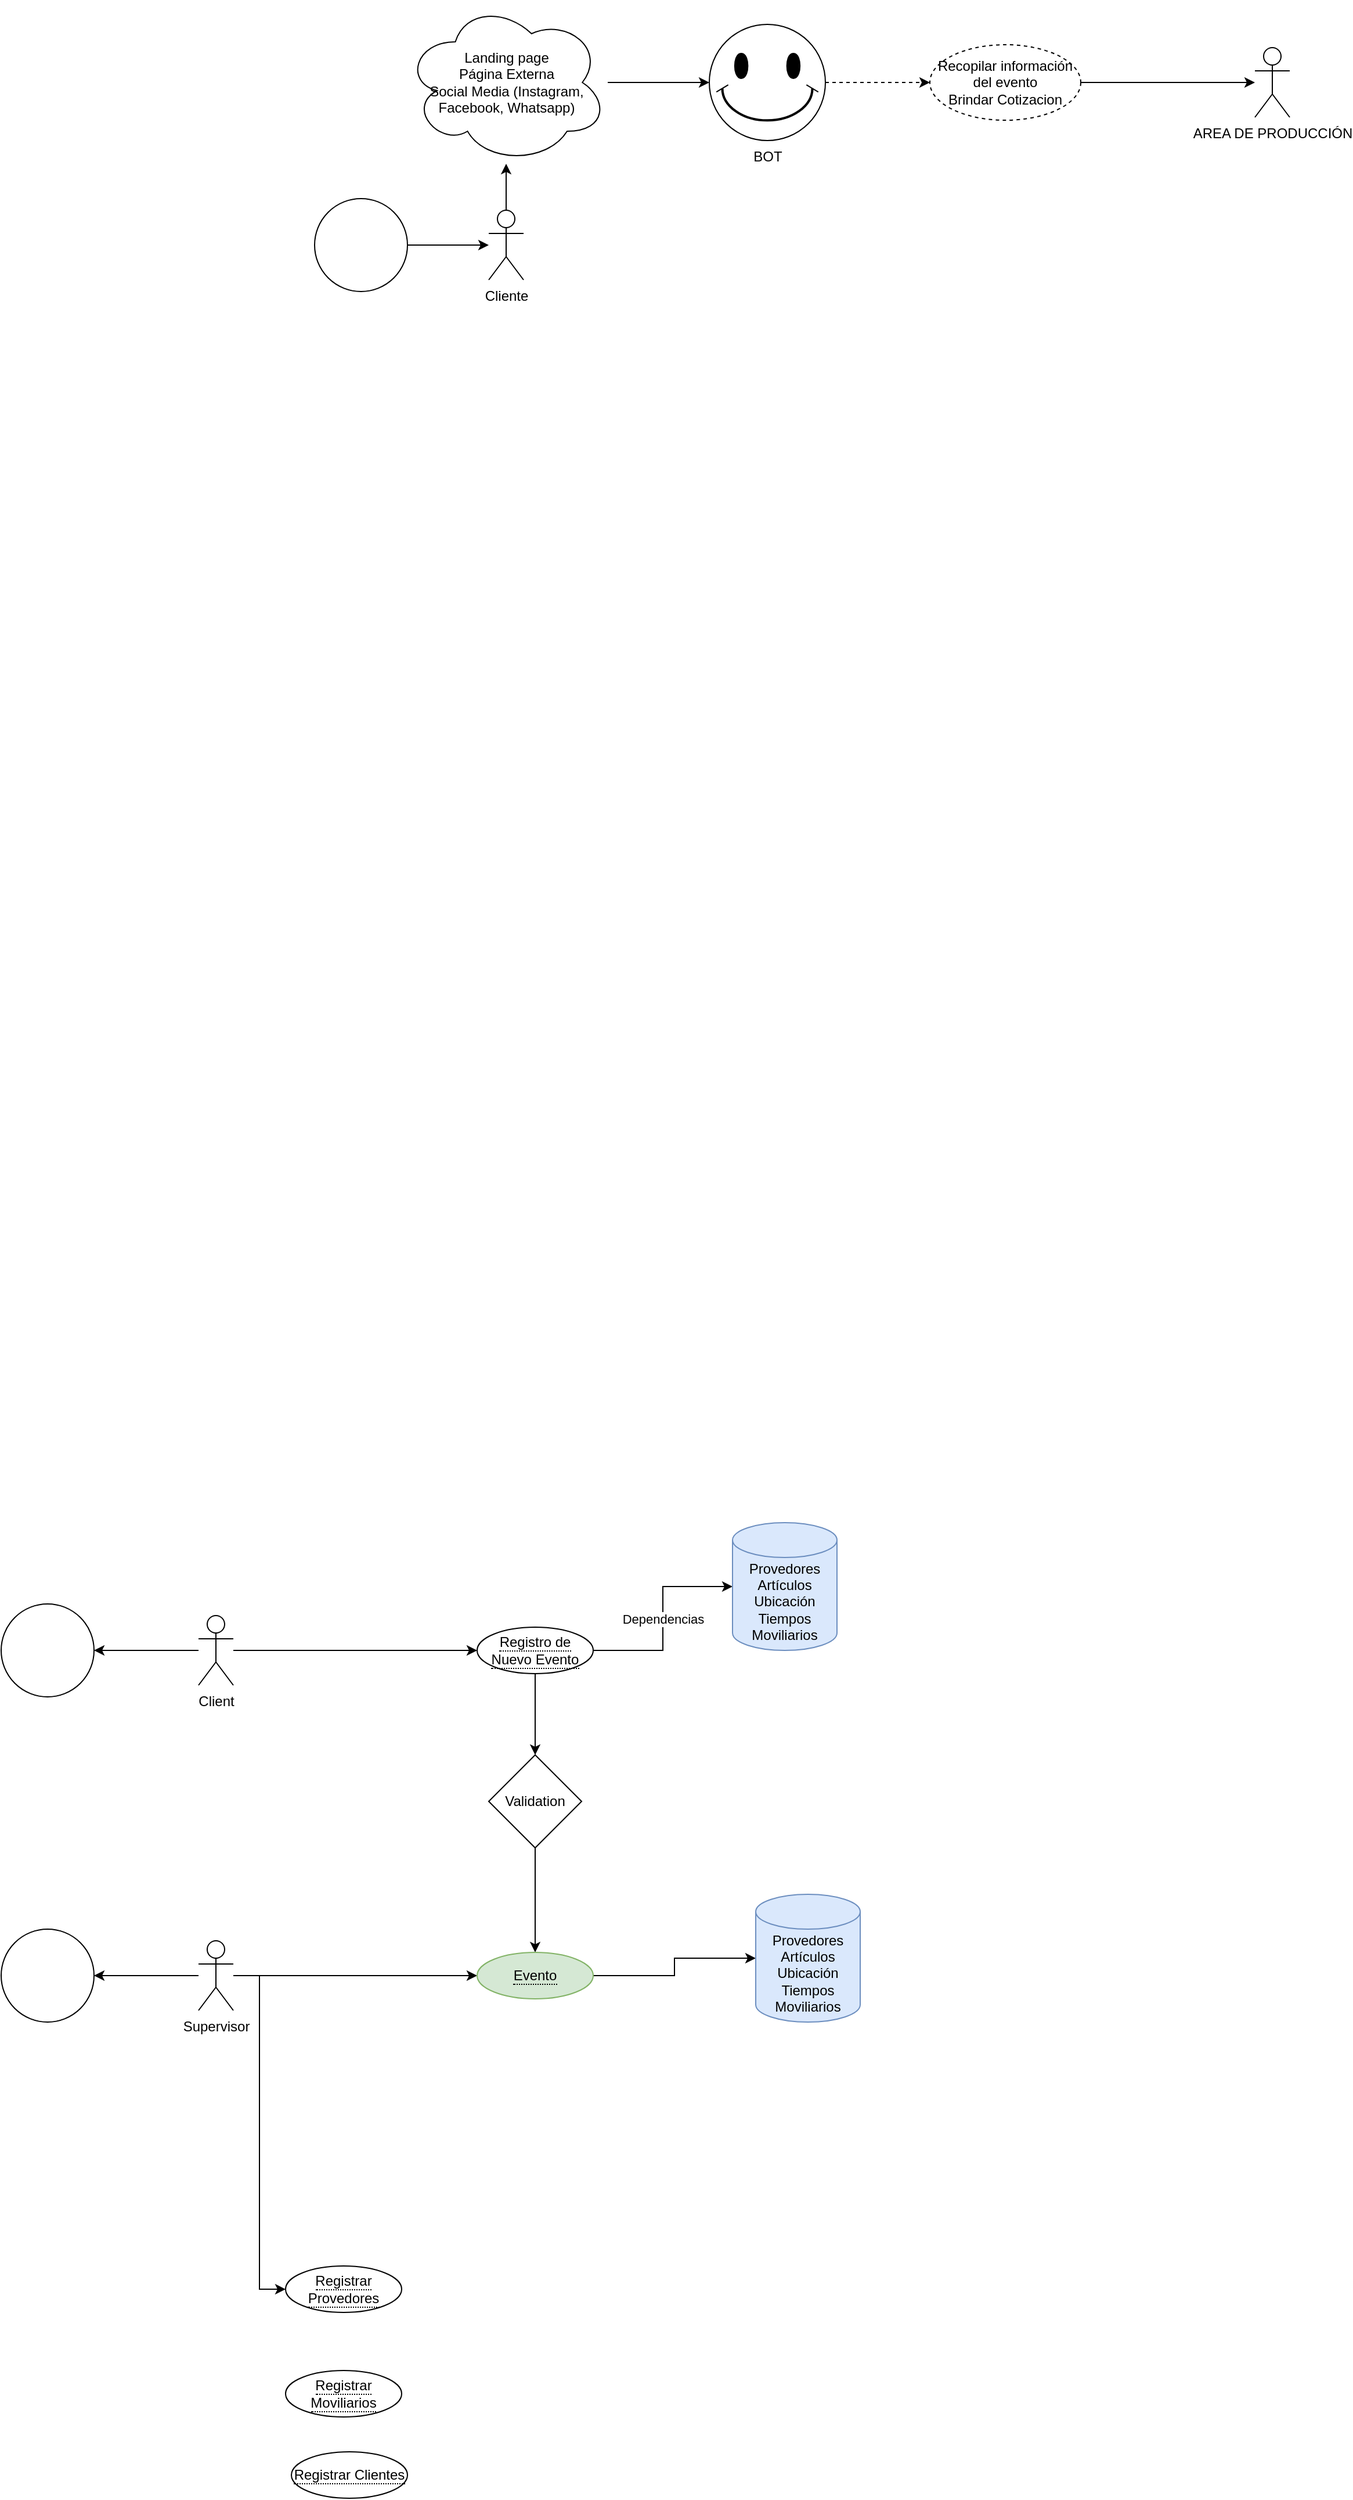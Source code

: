 <mxfile version="22.0.4" type="github">
  <diagram name="Page-1" id="-nxfeL_nO1Qb3R4V-HHU">
    <mxGraphModel dx="1427" dy="2670" grid="1" gridSize="10" guides="1" tooltips="1" connect="1" arrows="1" fold="1" page="1" pageScale="1" pageWidth="827" pageHeight="1169" math="0" shadow="0">
      <root>
        <mxCell id="0" />
        <mxCell id="1" parent="0" />
        <mxCell id="rw3usRkuyZQ38_liEWZ4-20" style="edgeStyle=orthogonalEdgeStyle;rounded=0;orthogonalLoop=1;jettySize=auto;html=1;" edge="1" parent="1" source="rw3usRkuyZQ38_liEWZ4-1" target="rw3usRkuyZQ38_liEWZ4-18">
          <mxGeometry relative="1" as="geometry" />
        </mxCell>
        <mxCell id="YJ8ZMtUsGqNtoUOBKspB-6" style="edgeStyle=orthogonalEdgeStyle;rounded=0;orthogonalLoop=1;jettySize=auto;html=1;" edge="1" parent="1" source="YJ8ZMtUsGqNtoUOBKspB-3" target="YJ8ZMtUsGqNtoUOBKspB-7">
          <mxGeometry relative="1" as="geometry">
            <mxPoint x="325" y="-970" as="targetPoint" />
          </mxGeometry>
        </mxCell>
        <mxCell id="rw3usRkuyZQ38_liEWZ4-23" value="" style="edgeStyle=orthogonalEdgeStyle;rounded=0;orthogonalLoop=1;jettySize=auto;html=1;" edge="1" parent="1" source="rw3usRkuyZQ38_liEWZ4-1" target="rw3usRkuyZQ38_liEWZ4-22">
          <mxGeometry relative="1" as="geometry" />
        </mxCell>
        <mxCell id="YJ8ZMtUsGqNtoUOBKspB-3" value="Cliente" style="shape=umlActor;verticalLabelPosition=bottom;verticalAlign=top;html=1;outlineConnect=0;" vertex="1" parent="1">
          <mxGeometry x="310" y="-1110" width="30" height="60" as="geometry" />
        </mxCell>
        <mxCell id="rw3usRkuyZQ38_liEWZ4-39" style="edgeStyle=orthogonalEdgeStyle;rounded=0;orthogonalLoop=1;jettySize=auto;html=1;entryX=0;entryY=0.5;entryDx=0;entryDy=0;" edge="1" parent="1" source="rw3usRkuyZQ38_liEWZ4-1" target="rw3usRkuyZQ38_liEWZ4-28">
          <mxGeometry relative="1" as="geometry" />
        </mxCell>
        <mxCell id="YJ8ZMtUsGqNtoUOBKspB-5" style="edgeStyle=orthogonalEdgeStyle;rounded=0;orthogonalLoop=1;jettySize=auto;html=1;" edge="1" parent="1" source="YJ8ZMtUsGqNtoUOBKspB-4" target="YJ8ZMtUsGqNtoUOBKspB-3">
          <mxGeometry relative="1" as="geometry" />
        </mxCell>
        <mxCell id="rw3usRkuyZQ38_liEWZ4-1" value="Supervisor" style="shape=umlActor;verticalLabelPosition=bottom;verticalAlign=top;html=1;outlineConnect=0;" vertex="1" parent="1">
          <mxGeometry x="60" y="380" width="30" height="60" as="geometry" />
        </mxCell>
        <mxCell id="YJ8ZMtUsGqNtoUOBKspB-4" value="" style="ellipse;whiteSpace=wrap;html=1;aspect=fixed;" vertex="1" parent="1">
          <mxGeometry x="160" y="-1120" width="80" height="80" as="geometry" />
        </mxCell>
        <mxCell id="YJ8ZMtUsGqNtoUOBKspB-9" style="edgeStyle=orthogonalEdgeStyle;rounded=0;orthogonalLoop=1;jettySize=auto;html=1;" edge="1" parent="1" source="YJ8ZMtUsGqNtoUOBKspB-7" target="YJ8ZMtUsGqNtoUOBKspB-10">
          <mxGeometry relative="1" as="geometry">
            <mxPoint x="500" y="-1220" as="targetPoint" />
          </mxGeometry>
        </mxCell>
        <mxCell id="rw3usRkuyZQ38_liEWZ4-7" style="edgeStyle=orthogonalEdgeStyle;rounded=0;orthogonalLoop=1;jettySize=auto;html=1;entryX=0;entryY=0.5;entryDx=0;entryDy=0;" edge="1" parent="1" source="rw3usRkuyZQ38_liEWZ4-3" target="rw3usRkuyZQ38_liEWZ4-6">
          <mxGeometry relative="1" as="geometry" />
        </mxCell>
        <mxCell id="YJ8ZMtUsGqNtoUOBKspB-7" value="Landing page&lt;br&gt;Página Externa&lt;br&gt;Social Media (Instagram, Facebook, Whatsapp)" style="ellipse;shape=cloud;whiteSpace=wrap;html=1;" vertex="1" parent="1">
          <mxGeometry x="237.5" y="-1290" width="175" height="140" as="geometry" />
        </mxCell>
        <mxCell id="YJ8ZMtUsGqNtoUOBKspB-12" style="edgeStyle=orthogonalEdgeStyle;rounded=0;orthogonalLoop=1;jettySize=auto;html=1;dashed=1;" edge="1" parent="1" source="YJ8ZMtUsGqNtoUOBKspB-10" target="YJ8ZMtUsGqNtoUOBKspB-11">
          <mxGeometry relative="1" as="geometry" />
        </mxCell>
        <mxCell id="rw3usRkuyZQ38_liEWZ4-14" style="edgeStyle=orthogonalEdgeStyle;rounded=0;orthogonalLoop=1;jettySize=auto;html=1;" edge="1" parent="1" source="rw3usRkuyZQ38_liEWZ4-3" target="rw3usRkuyZQ38_liEWZ4-15">
          <mxGeometry relative="1" as="geometry">
            <mxPoint y="130" as="targetPoint" />
          </mxGeometry>
        </mxCell>
        <mxCell id="YJ8ZMtUsGqNtoUOBKspB-10" value="BOT" style="verticalLabelPosition=bottom;verticalAlign=top;html=1;shape=mxgraph.basic.smiley" vertex="1" parent="1">
          <mxGeometry x="500" y="-1270" width="100" height="100" as="geometry" />
        </mxCell>
        <mxCell id="rw3usRkuyZQ38_liEWZ4-3" value="Client" style="shape=umlActor;verticalLabelPosition=bottom;verticalAlign=top;html=1;outlineConnect=0;" vertex="1" parent="1">
          <mxGeometry x="60" y="100" width="30" height="60" as="geometry" />
        </mxCell>
        <mxCell id="YJ8ZMtUsGqNtoUOBKspB-13" style="edgeStyle=orthogonalEdgeStyle;rounded=0;orthogonalLoop=1;jettySize=auto;html=1;" edge="1" parent="1" source="YJ8ZMtUsGqNtoUOBKspB-11" target="YJ8ZMtUsGqNtoUOBKspB-14">
          <mxGeometry relative="1" as="geometry">
            <mxPoint x="950" y="-1220" as="targetPoint" />
          </mxGeometry>
        </mxCell>
        <mxCell id="rw3usRkuyZQ38_liEWZ4-9" value="Dependencias" style="edgeStyle=orthogonalEdgeStyle;rounded=0;orthogonalLoop=1;jettySize=auto;html=1;" edge="1" parent="1" source="rw3usRkuyZQ38_liEWZ4-6" target="rw3usRkuyZQ38_liEWZ4-8">
          <mxGeometry relative="1" as="geometry" />
        </mxCell>
        <mxCell id="YJ8ZMtUsGqNtoUOBKspB-11" value="Recopilar información del evento&lt;br&gt;Brindar Cotizacion" style="ellipse;whiteSpace=wrap;html=1;align=center;dashed=1;" vertex="1" parent="1">
          <mxGeometry x="690" y="-1252.5" width="130" height="65" as="geometry" />
        </mxCell>
        <mxCell id="rw3usRkuyZQ38_liEWZ4-13" style="edgeStyle=orthogonalEdgeStyle;rounded=0;orthogonalLoop=1;jettySize=auto;html=1;" edge="1" parent="1" source="rw3usRkuyZQ38_liEWZ4-6" target="rw3usRkuyZQ38_liEWZ4-12">
          <mxGeometry relative="1" as="geometry" />
        </mxCell>
        <mxCell id="YJ8ZMtUsGqNtoUOBKspB-14" value="AREA DE PRODUCCIÓN" style="shape=umlActor;verticalLabelPosition=bottom;verticalAlign=top;html=1;" vertex="1" parent="1">
          <mxGeometry x="970" y="-1250" width="30" height="60" as="geometry" />
        </mxCell>
        <mxCell id="rw3usRkuyZQ38_liEWZ4-6" value="&lt;span style=&quot;border-bottom: 1px dotted&quot;&gt;Registro de Nuevo Evento&lt;br&gt;&lt;/span&gt;" style="ellipse;whiteSpace=wrap;html=1;align=center;" vertex="1" parent="1">
          <mxGeometry x="300" y="110" width="100" height="40" as="geometry" />
        </mxCell>
        <mxCell id="rw3usRkuyZQ38_liEWZ4-8" value="Provedores&lt;br&gt;Artículos&lt;br&gt;Ubicación&lt;br&gt;Tiempos&lt;br&gt;Moviliarios" style="shape=cylinder3;whiteSpace=wrap;html=1;boundedLbl=1;backgroundOutline=1;size=15;fillColor=#dae8fc;strokeColor=#6c8ebf;" vertex="1" parent="1">
          <mxGeometry x="520" y="20" width="90" height="110" as="geometry" />
        </mxCell>
        <mxCell id="rw3usRkuyZQ38_liEWZ4-19" style="edgeStyle=orthogonalEdgeStyle;rounded=0;orthogonalLoop=1;jettySize=auto;html=1;" edge="1" parent="1" source="rw3usRkuyZQ38_liEWZ4-12" target="rw3usRkuyZQ38_liEWZ4-18">
          <mxGeometry relative="1" as="geometry" />
        </mxCell>
        <mxCell id="rw3usRkuyZQ38_liEWZ4-12" value="Validation" style="rhombus;whiteSpace=wrap;html=1;" vertex="1" parent="1">
          <mxGeometry x="310" y="220" width="80" height="80" as="geometry" />
        </mxCell>
        <mxCell id="rw3usRkuyZQ38_liEWZ4-15" value="" style="ellipse;whiteSpace=wrap;html=1;aspect=fixed;" vertex="1" parent="1">
          <mxGeometry x="-110" y="90" width="80" height="80" as="geometry" />
        </mxCell>
        <mxCell id="rw3usRkuyZQ38_liEWZ4-26" style="edgeStyle=orthogonalEdgeStyle;rounded=0;orthogonalLoop=1;jettySize=auto;html=1;" edge="1" parent="1" source="rw3usRkuyZQ38_liEWZ4-18" target="rw3usRkuyZQ38_liEWZ4-24">
          <mxGeometry relative="1" as="geometry" />
        </mxCell>
        <mxCell id="rw3usRkuyZQ38_liEWZ4-18" value="&lt;span style=&quot;border-bottom: 1px dotted&quot;&gt;Evento&lt;/span&gt;" style="ellipse;whiteSpace=wrap;html=1;align=center;fillColor=#d5e8d4;strokeColor=#82b366;" vertex="1" parent="1">
          <mxGeometry x="300" y="390" width="100" height="40" as="geometry" />
        </mxCell>
        <mxCell id="rw3usRkuyZQ38_liEWZ4-22" value="" style="ellipse;whiteSpace=wrap;html=1;verticalAlign=top;" vertex="1" parent="1">
          <mxGeometry x="-110" y="370" width="80" height="80" as="geometry" />
        </mxCell>
        <mxCell id="rw3usRkuyZQ38_liEWZ4-24" value="Provedores&lt;br&gt;Artículos&lt;br&gt;Ubicación&lt;br&gt;Tiempos&lt;br&gt;Moviliarios" style="shape=cylinder3;whiteSpace=wrap;html=1;boundedLbl=1;backgroundOutline=1;size=15;fillColor=#dae8fc;strokeColor=#6c8ebf;" vertex="1" parent="1">
          <mxGeometry x="540" y="340" width="90" height="110" as="geometry" />
        </mxCell>
        <mxCell id="rw3usRkuyZQ38_liEWZ4-28" value="&lt;span style=&quot;border-bottom: 1px dotted&quot;&gt;Registrar Provedores&lt;/span&gt;" style="ellipse;whiteSpace=wrap;html=1;align=center;" vertex="1" parent="1">
          <mxGeometry x="135" y="660" width="100" height="40" as="geometry" />
        </mxCell>
        <mxCell id="rw3usRkuyZQ38_liEWZ4-31" value="&lt;span style=&quot;border-bottom: 1px dotted&quot;&gt;Registrar Moviliarios&lt;/span&gt;" style="ellipse;whiteSpace=wrap;html=1;align=center;" vertex="1" parent="1">
          <mxGeometry x="135" y="750" width="100" height="40" as="geometry" />
        </mxCell>
        <mxCell id="rw3usRkuyZQ38_liEWZ4-33" value="&lt;span style=&quot;border-bottom: 1px dotted&quot;&gt;Registrar Clientes&lt;/span&gt;" style="ellipse;whiteSpace=wrap;html=1;align=center;" vertex="1" parent="1">
          <mxGeometry x="140" y="820" width="100" height="40" as="geometry" />
        </mxCell>
      </root>
    </mxGraphModel>
  </diagram>
</mxfile>
